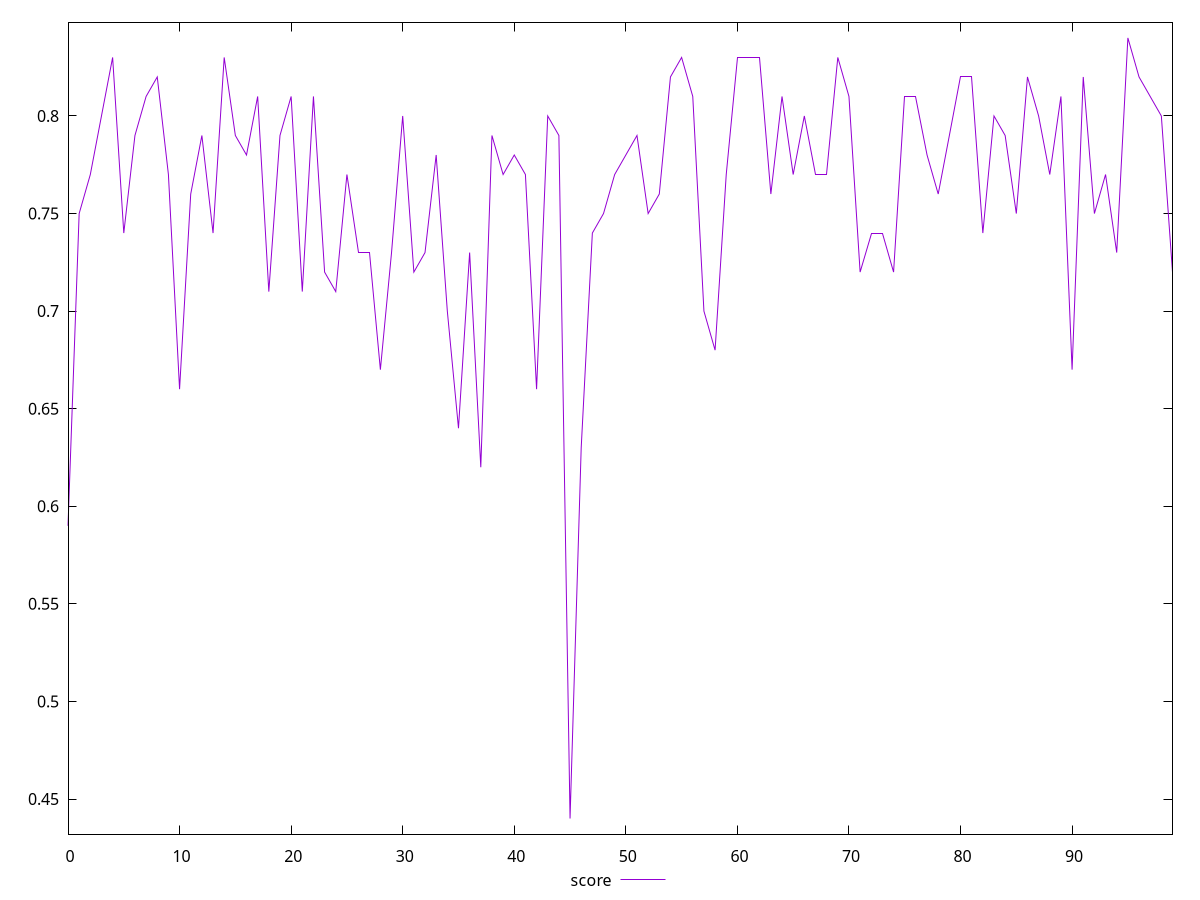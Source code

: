 reset

$score <<EOF
0 0.59
1 0.75
2 0.77
3 0.8
4 0.83
5 0.74
6 0.79
7 0.81
8 0.82
9 0.77
10 0.66
11 0.76
12 0.79
13 0.74
14 0.83
15 0.79
16 0.78
17 0.81
18 0.71
19 0.79
20 0.81
21 0.71
22 0.81
23 0.72
24 0.71
25 0.77
26 0.73
27 0.73
28 0.67
29 0.73
30 0.8
31 0.72
32 0.73
33 0.78
34 0.7
35 0.64
36 0.73
37 0.62
38 0.79
39 0.77
40 0.78
41 0.77
42 0.66
43 0.8
44 0.79
45 0.44
46 0.63
47 0.74
48 0.75
49 0.77
50 0.78
51 0.79
52 0.75
53 0.76
54 0.82
55 0.83
56 0.81
57 0.7
58 0.68
59 0.77
60 0.83
61 0.83
62 0.83
63 0.76
64 0.81
65 0.77
66 0.8
67 0.77
68 0.77
69 0.83
70 0.81
71 0.72
72 0.74
73 0.74
74 0.72
75 0.81
76 0.81
77 0.78
78 0.76
79 0.79
80 0.82
81 0.82
82 0.74
83 0.8
84 0.79
85 0.75
86 0.82
87 0.8
88 0.77
89 0.81
90 0.67
91 0.82
92 0.75
93 0.77
94 0.73
95 0.84
96 0.82
97 0.81
98 0.8
99 0.72
EOF

set key outside below
set xrange [0:99]
set yrange [0.432:0.848]
set trange [0.432:0.848]
set terminal svg size 640, 500 enhanced background rgb 'white'
set output "report_00015_2021-02-09T16-11-33.973Z/interactive/samples/pages+cached+noadtech+nomedia+nocss/score/values.svg"

plot $score title "score" with line

reset
